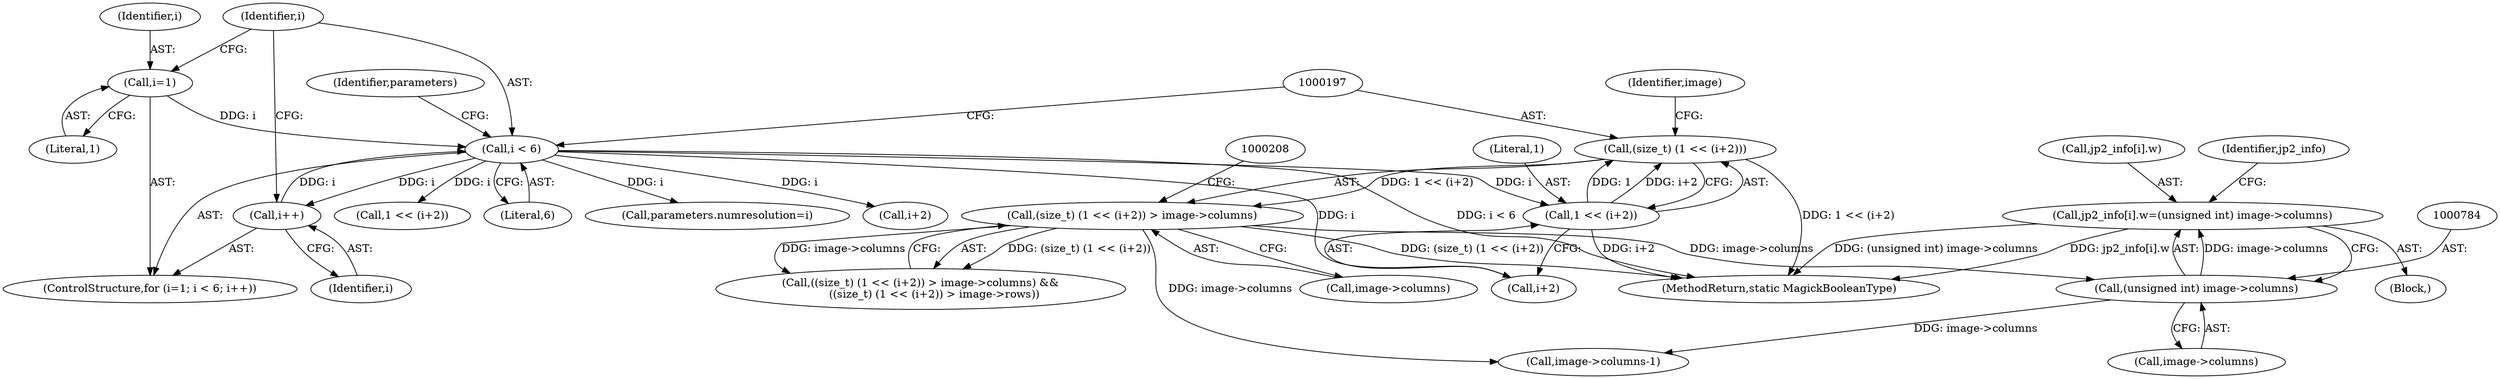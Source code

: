 digraph "0_ImageMagick_3d5ac8c20846871f1eb3068b65f93da7cd33bfd0_0@array" {
"1000777" [label="(Call,jp2_info[i].w=(unsigned int) image->columns)"];
"1000783" [label="(Call,(unsigned int) image->columns)"];
"1000195" [label="(Call,(size_t) (1 << (i+2)) > image->columns)"];
"1000196" [label="(Call,(size_t) (1 << (i+2)))"];
"1000198" [label="(Call,1 << (i+2))"];
"1000188" [label="(Call,i < 6)"];
"1000185" [label="(Call,i=1)"];
"1000191" [label="(Call,i++)"];
"1000186" [label="(Identifier,i)"];
"1000694" [label="(Block,)"];
"1000184" [label="(ControlStructure,for (i=1; i < 6; i++))"];
"1000778" [label="(Call,jp2_info[i].w)"];
"1000204" [label="(Identifier,image)"];
"1000791" [label="(Identifier,jp2_info)"];
"1000199" [label="(Literal,1)"];
"1000196" [label="(Call,(size_t) (1 << (i+2)))"];
"1000188" [label="(Call,i < 6)"];
"1000189" [label="(Identifier,i)"];
"1000191" [label="(Call,i++)"];
"1001297" [label="(MethodReturn,static MagickBooleanType)"];
"1000209" [label="(Call,1 << (i+2))"];
"1000187" [label="(Literal,1)"];
"1000195" [label="(Call,(size_t) (1 << (i+2)) > image->columns)"];
"1000198" [label="(Call,1 << (i+2))"];
"1000200" [label="(Call,i+2)"];
"1000220" [label="(Identifier,parameters)"];
"1000842" [label="(Call,image->columns-1)"];
"1000185" [label="(Call,i=1)"];
"1000203" [label="(Call,image->columns)"];
"1000194" [label="(Call,((size_t) (1 << (i+2)) > image->columns) &&\n        ((size_t) (1 << (i+2)) > image->rows))"];
"1000192" [label="(Identifier,i)"];
"1000785" [label="(Call,image->columns)"];
"1000190" [label="(Literal,6)"];
"1000218" [label="(Call,parameters.numresolution=i)"];
"1000783" [label="(Call,(unsigned int) image->columns)"];
"1000777" [label="(Call,jp2_info[i].w=(unsigned int) image->columns)"];
"1000211" [label="(Call,i+2)"];
"1000777" -> "1000694"  [label="AST: "];
"1000777" -> "1000783"  [label="CFG: "];
"1000778" -> "1000777"  [label="AST: "];
"1000783" -> "1000777"  [label="AST: "];
"1000791" -> "1000777"  [label="CFG: "];
"1000777" -> "1001297"  [label="DDG: (unsigned int) image->columns"];
"1000777" -> "1001297"  [label="DDG: jp2_info[i].w"];
"1000783" -> "1000777"  [label="DDG: image->columns"];
"1000783" -> "1000785"  [label="CFG: "];
"1000784" -> "1000783"  [label="AST: "];
"1000785" -> "1000783"  [label="AST: "];
"1000195" -> "1000783"  [label="DDG: image->columns"];
"1000783" -> "1000842"  [label="DDG: image->columns"];
"1000195" -> "1000194"  [label="AST: "];
"1000195" -> "1000203"  [label="CFG: "];
"1000196" -> "1000195"  [label="AST: "];
"1000203" -> "1000195"  [label="AST: "];
"1000208" -> "1000195"  [label="CFG: "];
"1000194" -> "1000195"  [label="CFG: "];
"1000195" -> "1001297"  [label="DDG: (size_t) (1 << (i+2))"];
"1000195" -> "1000194"  [label="DDG: (size_t) (1 << (i+2))"];
"1000195" -> "1000194"  [label="DDG: image->columns"];
"1000196" -> "1000195"  [label="DDG: 1 << (i+2)"];
"1000195" -> "1000842"  [label="DDG: image->columns"];
"1000196" -> "1000198"  [label="CFG: "];
"1000197" -> "1000196"  [label="AST: "];
"1000198" -> "1000196"  [label="AST: "];
"1000204" -> "1000196"  [label="CFG: "];
"1000196" -> "1001297"  [label="DDG: 1 << (i+2)"];
"1000198" -> "1000196"  [label="DDG: 1"];
"1000198" -> "1000196"  [label="DDG: i+2"];
"1000198" -> "1000200"  [label="CFG: "];
"1000199" -> "1000198"  [label="AST: "];
"1000200" -> "1000198"  [label="AST: "];
"1000198" -> "1001297"  [label="DDG: i+2"];
"1000188" -> "1000198"  [label="DDG: i"];
"1000188" -> "1000184"  [label="AST: "];
"1000188" -> "1000190"  [label="CFG: "];
"1000189" -> "1000188"  [label="AST: "];
"1000190" -> "1000188"  [label="AST: "];
"1000197" -> "1000188"  [label="CFG: "];
"1000220" -> "1000188"  [label="CFG: "];
"1000188" -> "1001297"  [label="DDG: i < 6"];
"1000185" -> "1000188"  [label="DDG: i"];
"1000191" -> "1000188"  [label="DDG: i"];
"1000188" -> "1000191"  [label="DDG: i"];
"1000188" -> "1000200"  [label="DDG: i"];
"1000188" -> "1000209"  [label="DDG: i"];
"1000188" -> "1000211"  [label="DDG: i"];
"1000188" -> "1000218"  [label="DDG: i"];
"1000185" -> "1000184"  [label="AST: "];
"1000185" -> "1000187"  [label="CFG: "];
"1000186" -> "1000185"  [label="AST: "];
"1000187" -> "1000185"  [label="AST: "];
"1000189" -> "1000185"  [label="CFG: "];
"1000191" -> "1000184"  [label="AST: "];
"1000191" -> "1000192"  [label="CFG: "];
"1000192" -> "1000191"  [label="AST: "];
"1000189" -> "1000191"  [label="CFG: "];
}
